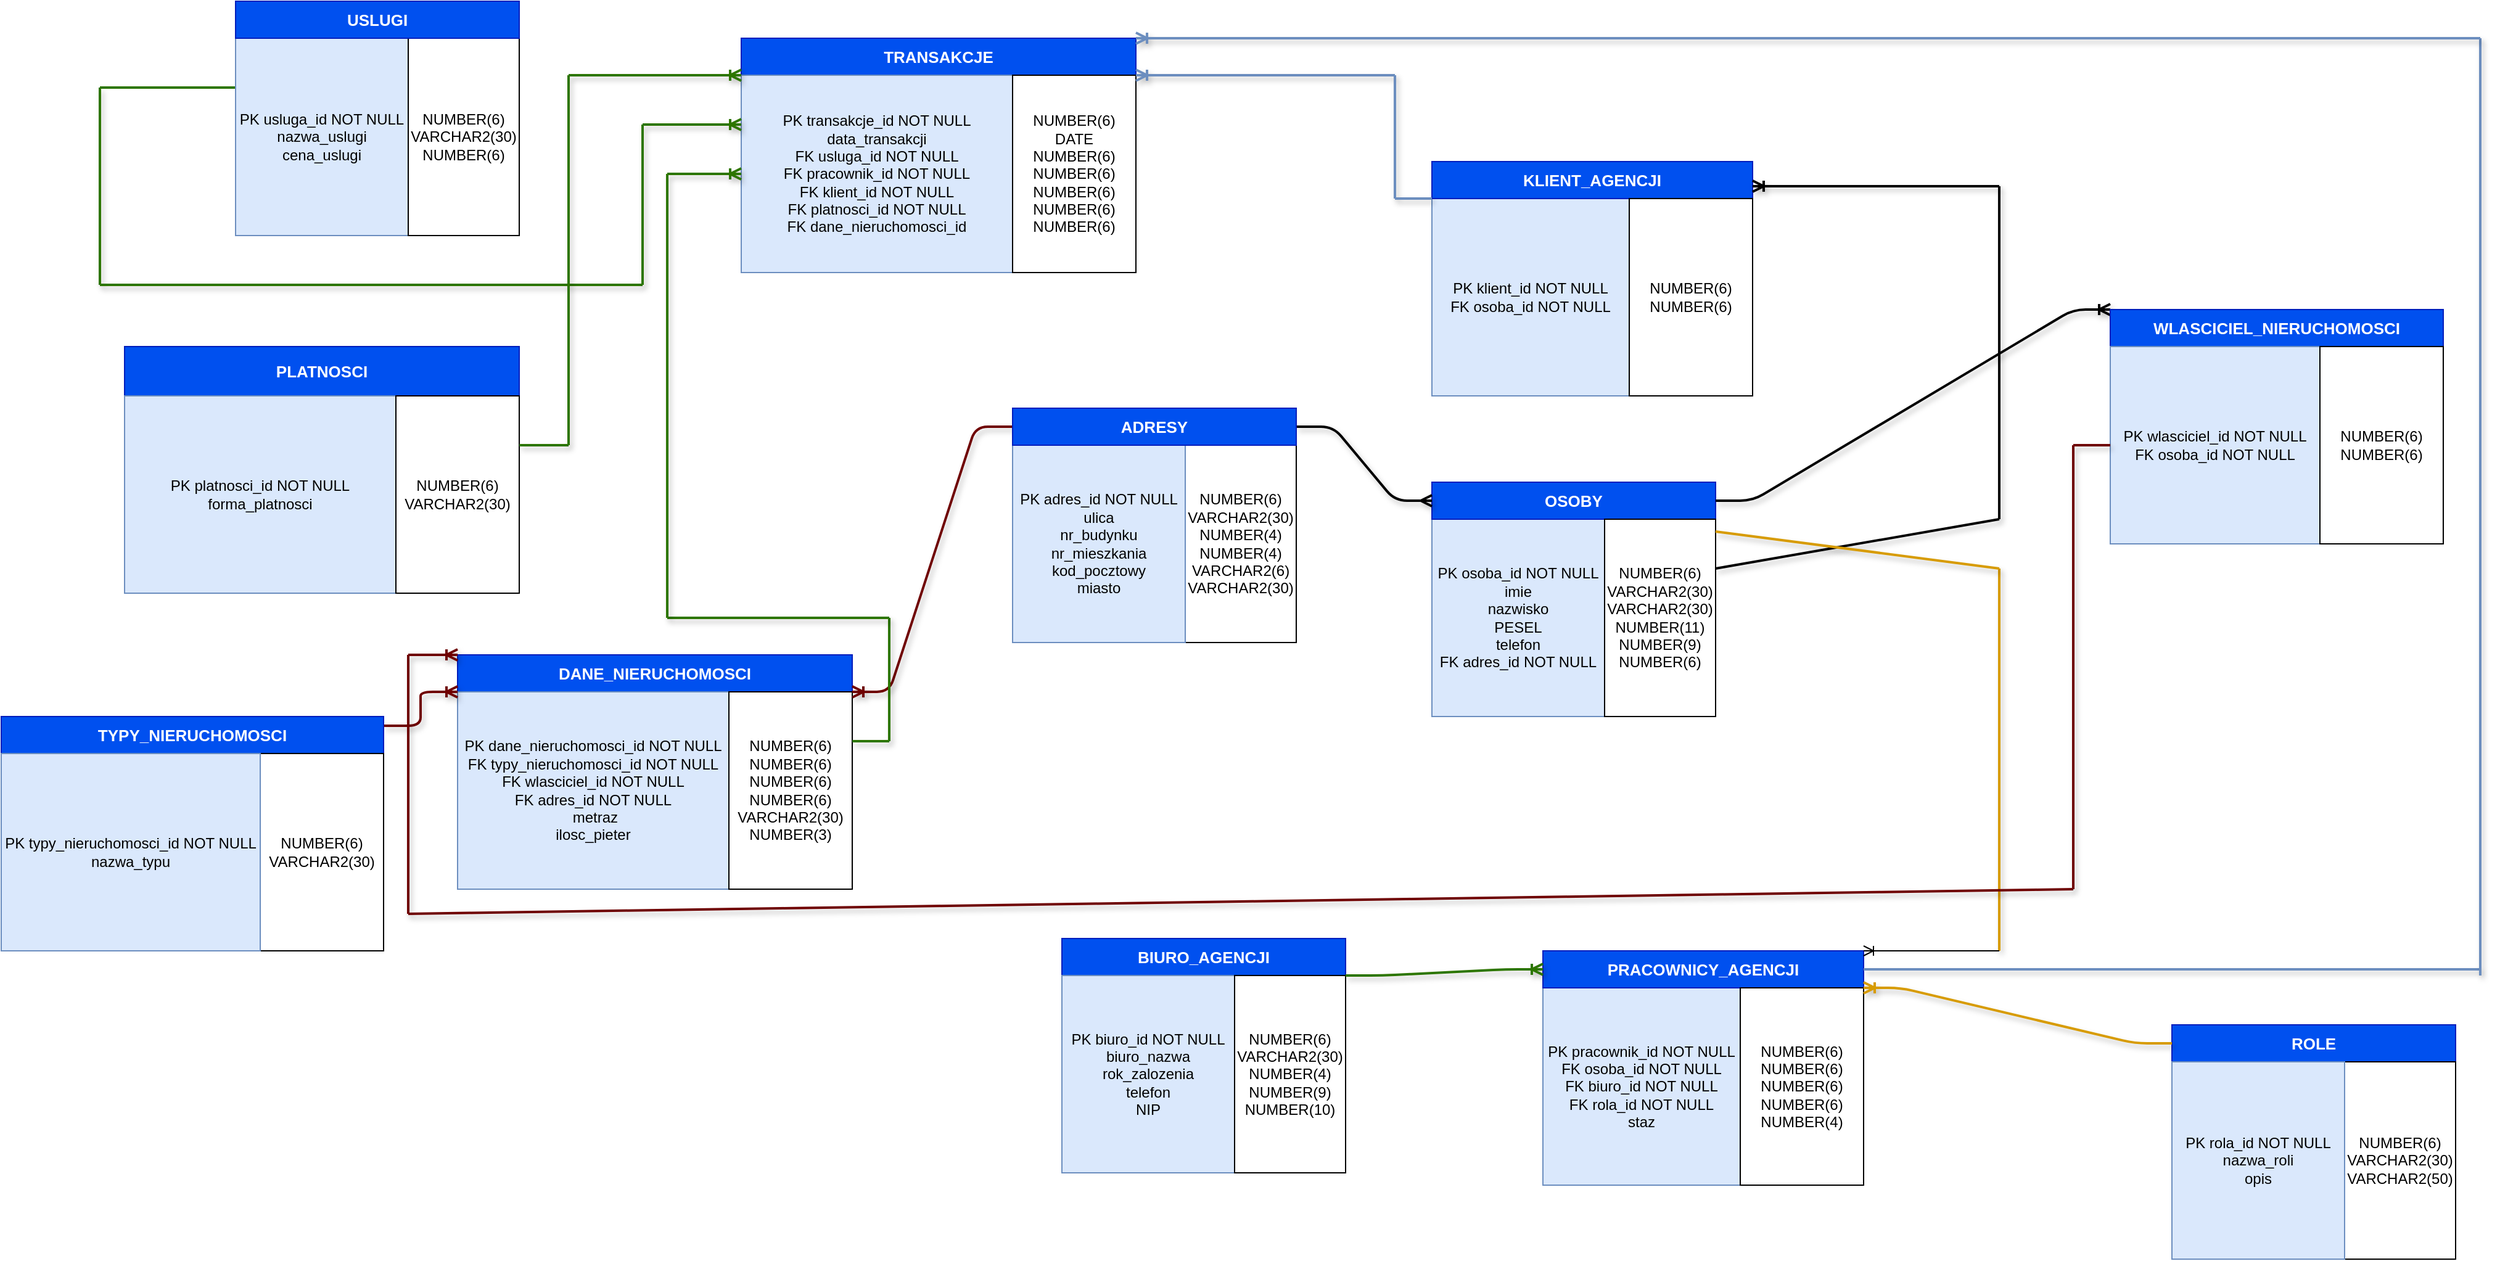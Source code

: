 <mxfile version="16.4.3" type="device"><diagram id="x3S8lb5ky8qLZGliVBQX" name="Page-1"><mxGraphModel dx="2194" dy="1134" grid="1" gridSize="10" guides="1" tooltips="1" connect="1" arrows="1" fold="1" page="1" pageScale="1" pageWidth="3300" pageHeight="4681" math="0" shadow="0"><root><mxCell id="0"/><mxCell id="1" parent="0"/><mxCell id="7Z5FyoVre9WC-14nDGA9-3" value="" style="group" parent="1" vertex="1" connectable="0"><mxGeometry x="1280" y="460" width="230" height="190" as="geometry"/></mxCell><mxCell id="DuKHvbXo3TppNZbiKY4A-8" value="PK osoba_id NOT NULL&lt;br&gt;imie&lt;br&gt;nazwisko&lt;br&gt;PESEL&lt;br&gt;telefon&lt;br&gt;FK adres_id NOT NULL" style="rounded=0;whiteSpace=wrap;html=1;fillColor=#dae8fc;strokeColor=#6c8ebf;" parent="7Z5FyoVre9WC-14nDGA9-3" vertex="1"><mxGeometry y="30" width="140" height="160" as="geometry"/></mxCell><mxCell id="DuKHvbXo3TppNZbiKY4A-10" value="OSOBY" style="rounded=0;whiteSpace=wrap;html=1;fillColor=#0050ef;strokeColor=#001DBC;fontStyle=1;fontSize=13;fontColor=#ffffff;" parent="7Z5FyoVre9WC-14nDGA9-3" vertex="1"><mxGeometry width="230" height="30" as="geometry"/></mxCell><mxCell id="DuKHvbXo3TppNZbiKY4A-11" value="NUMBER(6)&lt;br&gt;VARCHAR2(30)&lt;br&gt;VARCHAR2(30)&lt;br&gt;NUMBER(11)&lt;br&gt;NUMBER(9)&lt;br&gt;NUMBER(6)" style="rounded=0;whiteSpace=wrap;html=1;" parent="7Z5FyoVre9WC-14nDGA9-3" vertex="1"><mxGeometry x="140" y="30" width="90" height="160" as="geometry"/></mxCell><mxCell id="7Z5FyoVre9WC-14nDGA9-5" value="" style="group" parent="1" vertex="1" connectable="0"><mxGeometry x="980" y="830" width="230" height="190" as="geometry"/></mxCell><mxCell id="DuKHvbXo3TppNZbiKY4A-1" value="BIURO_AGENCJI" style="rounded=0;whiteSpace=wrap;html=1;fillColor=#0050ef;strokeColor=#001DBC;fontStyle=1;fontSize=13;fontColor=#ffffff;" parent="7Z5FyoVre9WC-14nDGA9-5" vertex="1"><mxGeometry width="230" height="30" as="geometry"/></mxCell><mxCell id="DuKHvbXo3TppNZbiKY4A-2" value="PK biuro_id NOT NULL&lt;br&gt;biuro_nazwa&lt;br&gt;rok_zalozenia&lt;br&gt;telefon&lt;br&gt;NIP" style="rounded=0;whiteSpace=wrap;html=1;fillColor=#dae8fc;strokeColor=#6c8ebf;" parent="7Z5FyoVre9WC-14nDGA9-5" vertex="1"><mxGeometry y="30" width="140" height="160" as="geometry"/></mxCell><mxCell id="DuKHvbXo3TppNZbiKY4A-3" value="NUMBER(6)&lt;br&gt;VARCHAR2(30)&lt;br&gt;NUMBER(4)&lt;br&gt;NUMBER(9)&lt;br&gt;NUMBER(10)" style="rounded=0;whiteSpace=wrap;html=1;" parent="7Z5FyoVre9WC-14nDGA9-5" vertex="1"><mxGeometry x="140" y="30" width="90" height="160" as="geometry"/></mxCell><mxCell id="7Z5FyoVre9WC-14nDGA9-6" value="" style="group" parent="1" vertex="1" connectable="0"><mxGeometry x="1370" y="840" width="260" height="190" as="geometry"/></mxCell><mxCell id="DuKHvbXo3TppNZbiKY4A-15" value="PK pracownik_id NOT NULL&lt;br&gt;FK osoba_id NOT NULL&lt;br&gt;FK biuro_id NOT NULL&lt;br&gt;FK rola_id NOT NULL&lt;br&gt;staz" style="rounded=0;whiteSpace=wrap;html=1;fillColor=#dae8fc;strokeColor=#6c8ebf;" parent="7Z5FyoVre9WC-14nDGA9-6" vertex="1"><mxGeometry y="30" width="160" height="160" as="geometry"/></mxCell><mxCell id="DuKHvbXo3TppNZbiKY4A-16" value="PRACOWNICY_AGENCJI" style="rounded=0;whiteSpace=wrap;html=1;fillColor=#0050ef;strokeColor=#001DBC;fontStyle=1;fontSize=13;fontColor=#ffffff;" parent="7Z5FyoVre9WC-14nDGA9-6" vertex="1"><mxGeometry width="260" height="30" as="geometry"/></mxCell><mxCell id="DuKHvbXo3TppNZbiKY4A-17" value="NUMBER(6)&lt;br&gt;NUMBER(6)&lt;br&gt;NUMBER(6)&lt;br&gt;NUMBER(6)&lt;br&gt;NUMBER(4)" style="rounded=0;whiteSpace=wrap;html=1;" parent="7Z5FyoVre9WC-14nDGA9-6" vertex="1"><mxGeometry x="160" y="30" width="100" height="160" as="geometry"/></mxCell><mxCell id="7Z5FyoVre9WC-14nDGA9-7" value="" style="group" parent="1" vertex="1" connectable="0"><mxGeometry x="1880" y="900" width="230" height="190" as="geometry"/></mxCell><mxCell id="DuKHvbXo3TppNZbiKY4A-12" value="ROLE" style="rounded=0;whiteSpace=wrap;html=1;fillColor=#0050ef;strokeColor=#001DBC;fontStyle=1;fontSize=13;fontColor=#ffffff;" parent="7Z5FyoVre9WC-14nDGA9-7" vertex="1"><mxGeometry width="230" height="30" as="geometry"/></mxCell><mxCell id="DuKHvbXo3TppNZbiKY4A-13" value="NUMBER(6)&lt;br&gt;VARCHAR2(30)&lt;br&gt;VARCHAR2(50)" style="rounded=0;whiteSpace=wrap;html=1;" parent="7Z5FyoVre9WC-14nDGA9-7" vertex="1"><mxGeometry x="140" y="30" width="90" height="160" as="geometry"/></mxCell><mxCell id="DuKHvbXo3TppNZbiKY4A-14" value="PK rola_id NOT NULL&lt;br&gt;nazwa_roli&lt;br&gt;opis" style="rounded=0;whiteSpace=wrap;html=1;fillColor=#dae8fc;strokeColor=#6c8ebf;" parent="7Z5FyoVre9WC-14nDGA9-7" vertex="1"><mxGeometry y="30" width="140" height="160" as="geometry"/></mxCell><mxCell id="7Z5FyoVre9WC-14nDGA9-8" value="" style="group" parent="1" vertex="1" connectable="0"><mxGeometry x="490" y="600" width="320" height="190" as="geometry"/></mxCell><mxCell id="DuKHvbXo3TppNZbiKY4A-33" value="DANE_NIERUCHOMOSCI" style="rounded=0;whiteSpace=wrap;html=1;fillColor=#0050ef;strokeColor=#001DBC;fontStyle=1;fontSize=13;fontColor=#ffffff;" parent="7Z5FyoVre9WC-14nDGA9-8" vertex="1"><mxGeometry width="320" height="30" as="geometry"/></mxCell><mxCell id="DuKHvbXo3TppNZbiKY4A-34" value="PK dane_nieruchomosci_id NOT NULL&lt;br&gt;FK typy_nieruchomosci_id NOT NULL&lt;br&gt;FK wlasciciel_id NOT NULL&lt;br&gt;FK adres_id NOT NULL&lt;br&gt;&amp;nbsp;metraz&lt;br&gt;ilosc_pieter" style="rounded=0;whiteSpace=wrap;html=1;fillColor=#dae8fc;strokeColor=#6c8ebf;" parent="7Z5FyoVre9WC-14nDGA9-8" vertex="1"><mxGeometry y="30" width="220" height="160" as="geometry"/></mxCell><mxCell id="DuKHvbXo3TppNZbiKY4A-35" value="NUMBER(6)&lt;br&gt;NUMBER(6)&lt;br&gt;NUMBER(6)&lt;br&gt;NUMBER(6)&lt;br&gt;VARCHAR2(30)&lt;br&gt;NUMBER(3)" style="rounded=0;whiteSpace=wrap;html=1;" parent="7Z5FyoVre9WC-14nDGA9-8" vertex="1"><mxGeometry x="220" y="30" width="100" height="160" as="geometry"/></mxCell><mxCell id="7Z5FyoVre9WC-14nDGA9-11" value="" style="group" parent="1" vertex="1" connectable="0"><mxGeometry x="1280" y="200" width="260" height="190" as="geometry"/></mxCell><mxCell id="DuKHvbXo3TppNZbiKY4A-30" value="PK klient_id NOT NULL&lt;br&gt;FK osoba_id NOT NULL" style="rounded=0;whiteSpace=wrap;html=1;fillColor=#dae8fc;strokeColor=#6c8ebf;container=0;" parent="7Z5FyoVre9WC-14nDGA9-11" vertex="1"><mxGeometry y="30" width="160" height="160" as="geometry"/></mxCell><mxCell id="DuKHvbXo3TppNZbiKY4A-31" value="KLIENT_AGENCJI" style="rounded=0;whiteSpace=wrap;html=1;fillColor=#0050ef;strokeColor=#001DBC;fontStyle=1;fontSize=13;fontColor=#ffffff;container=0;" parent="7Z5FyoVre9WC-14nDGA9-11" vertex="1"><mxGeometry width="260" height="30" as="geometry"/></mxCell><mxCell id="DuKHvbXo3TppNZbiKY4A-32" value="NUMBER(6)&lt;br&gt;NUMBER(6)" style="rounded=0;whiteSpace=wrap;html=1;container=0;" parent="7Z5FyoVre9WC-14nDGA9-11" vertex="1"><mxGeometry x="160" y="30" width="100" height="160" as="geometry"/></mxCell><mxCell id="G_Sf73F0wzUnXu7Jy9YK-15" value="" style="group" vertex="1" connectable="0" parent="7Z5FyoVre9WC-14nDGA9-11"><mxGeometry width="260" height="190" as="geometry"/></mxCell><mxCell id="G_Sf73F0wzUnXu7Jy9YK-16" value="PK klient_id NOT NULL&lt;br&gt;FK osoba_id NOT NULL" style="rounded=0;whiteSpace=wrap;html=1;fillColor=#dae8fc;strokeColor=#6c8ebf;container=0;" vertex="1" parent="G_Sf73F0wzUnXu7Jy9YK-15"><mxGeometry y="30" width="160" height="160" as="geometry"/></mxCell><mxCell id="G_Sf73F0wzUnXu7Jy9YK-17" value="KLIENT_AGENCJI" style="rounded=0;whiteSpace=wrap;html=1;fillColor=#0050ef;strokeColor=#001DBC;fontStyle=1;fontSize=13;fontColor=#ffffff;container=0;" vertex="1" parent="G_Sf73F0wzUnXu7Jy9YK-15"><mxGeometry width="260" height="30" as="geometry"/></mxCell><mxCell id="G_Sf73F0wzUnXu7Jy9YK-18" value="NUMBER(6)&lt;br&gt;NUMBER(6)" style="rounded=0;whiteSpace=wrap;html=1;container=0;" vertex="1" parent="G_Sf73F0wzUnXu7Jy9YK-15"><mxGeometry x="160" y="30" width="100" height="160" as="geometry"/></mxCell><mxCell id="7Z5FyoVre9WC-14nDGA9-12" value="" style="group" parent="1" vertex="1" connectable="0"><mxGeometry x="220" y="360" width="320" height="190" as="geometry"/></mxCell><mxCell id="DuKHvbXo3TppNZbiKY4A-21" value="PLATNOSCI" style="rounded=0;whiteSpace=wrap;html=1;fillColor=#0050ef;strokeColor=#001DBC;fontStyle=1;fontSize=13;fontColor=#ffffff;" parent="7Z5FyoVre9WC-14nDGA9-12" vertex="1"><mxGeometry y="-10" width="320" height="40" as="geometry"/></mxCell><mxCell id="DuKHvbXo3TppNZbiKY4A-22" value="PK platnosci_id NOT NULL&lt;br&gt;forma_platnosci" style="rounded=0;whiteSpace=wrap;html=1;fillColor=#dae8fc;strokeColor=#6c8ebf;" parent="7Z5FyoVre9WC-14nDGA9-12" vertex="1"><mxGeometry y="30" width="220" height="160" as="geometry"/></mxCell><mxCell id="DuKHvbXo3TppNZbiKY4A-23" value="NUMBER(6)&lt;br&gt;VARCHAR2(30)" style="rounded=0;whiteSpace=wrap;html=1;" parent="7Z5FyoVre9WC-14nDGA9-12" vertex="1"><mxGeometry x="220" y="30" width="100" height="160" as="geometry"/></mxCell><mxCell id="7Z5FyoVre9WC-14nDGA9-13" value="" style="group" parent="1" vertex="1" connectable="0"><mxGeometry x="720" y="100" width="320" height="190" as="geometry"/></mxCell><mxCell id="DuKHvbXo3TppNZbiKY4A-36" value="TRANSAKCJE" style="rounded=0;whiteSpace=wrap;html=1;fillColor=#0050ef;strokeColor=#001DBC;fontSize=13;fontStyle=1;fontColor=#ffffff;" parent="7Z5FyoVre9WC-14nDGA9-13" vertex="1"><mxGeometry width="320" height="30" as="geometry"/></mxCell><mxCell id="DuKHvbXo3TppNZbiKY4A-37" value="PK transakcje_id NOT NULL&lt;br&gt;data_transakcji&lt;br&gt;FK usluga_id NOT NULL&lt;br&gt;FK pracownik_id NOT NULL&lt;br&gt;FK klient_id NOT NULL&lt;br&gt;FK platnosci_id NOT NULL&lt;br&gt;FK dane_nieruchomosci_id" style="rounded=0;whiteSpace=wrap;html=1;fillColor=#dae8fc;strokeColor=#6c8ebf;" parent="7Z5FyoVre9WC-14nDGA9-13" vertex="1"><mxGeometry y="30" width="220" height="160" as="geometry"/></mxCell><mxCell id="DuKHvbXo3TppNZbiKY4A-38" value="NUMBER(6)&lt;br&gt;DATE&lt;br&gt;NUMBER(6)&lt;br&gt;NUMBER(6)&lt;br&gt;NUMBER(6)&lt;br&gt;NUMBER(6)&lt;br&gt;NUMBER(6)" style="rounded=0;whiteSpace=wrap;html=1;" parent="7Z5FyoVre9WC-14nDGA9-13" vertex="1"><mxGeometry x="220" y="30" width="100" height="160" as="geometry"/></mxCell><mxCell id="7Z5FyoVre9WC-14nDGA9-17" value="" style="edgeStyle=entityRelationEdgeStyle;fontSize=12;html=1;endArrow=ERmany;rounded=1;strokeColor=default;targetPerimeterSpacing=0;jumpSize=9;shadow=1;strokeWidth=2;" parent="1" source="DuKHvbXo3TppNZbiKY4A-6" target="DuKHvbXo3TppNZbiKY4A-10" edge="1"><mxGeometry width="100" height="100" relative="1" as="geometry"><mxPoint x="750" y="980" as="sourcePoint"/><mxPoint x="850" y="880" as="targetPoint"/></mxGeometry></mxCell><mxCell id="7Z5FyoVre9WC-14nDGA9-18" value="" style="edgeStyle=entityRelationEdgeStyle;fontSize=12;html=1;endArrow=ERoneToMany;rounded=1;exitX=0;exitY=0.5;exitDx=0;exitDy=0;entryX=1;entryY=0;entryDx=0;entryDy=0;strokeColor=#6F0000;targetPerimeterSpacing=0;jumpSize=9;shadow=1;strokeWidth=2;fillColor=#a20025;" parent="1" source="DuKHvbXo3TppNZbiKY4A-6" target="DuKHvbXo3TppNZbiKY4A-35" edge="1"><mxGeometry width="100" height="100" relative="1" as="geometry"><mxPoint x="750" y="980" as="sourcePoint"/><mxPoint x="850" y="880" as="targetPoint"/></mxGeometry></mxCell><mxCell id="7Z5FyoVre9WC-14nDGA9-20" value="" style="edgeStyle=entityRelationEdgeStyle;fontSize=12;html=1;endArrow=ERoneToMany;rounded=1;entryX=1;entryY=1;entryDx=0;entryDy=0;strokeColor=#d79b00;targetPerimeterSpacing=0;jumpSize=9;shadow=1;strokeWidth=2;fillColor=#ffcd28;gradientColor=#ffa500;" parent="1" source="DuKHvbXo3TppNZbiKY4A-12" target="DuKHvbXo3TppNZbiKY4A-16" edge="1"><mxGeometry width="100" height="100" relative="1" as="geometry"><mxPoint x="1630" y="1220" as="sourcePoint"/><mxPoint x="850" y="880" as="targetPoint"/></mxGeometry></mxCell><mxCell id="7Z5FyoVre9WC-14nDGA9-22" value="" style="edgeStyle=entityRelationEdgeStyle;fontSize=12;html=1;endArrow=ERoneToMany;rounded=1;exitX=1;exitY=0.25;exitDx=0;exitDy=0;entryX=0;entryY=0;entryDx=0;entryDy=0;entryPerimeter=0;strokeColor=#6F0000;targetPerimeterSpacing=0;jumpSize=9;shadow=1;strokeWidth=2;fillColor=#a20025;" parent="1" source="DuKHvbXo3TppNZbiKY4A-24" target="DuKHvbXo3TppNZbiKY4A-34" edge="1"><mxGeometry width="100" height="100" relative="1" as="geometry"><mxPoint x="750" y="980" as="sourcePoint"/><mxPoint x="850" y="880" as="targetPoint"/></mxGeometry></mxCell><mxCell id="7Z5FyoVre9WC-14nDGA9-32" value="" style="edgeStyle=entityRelationEdgeStyle;fontSize=12;html=1;endArrow=ERoneToMany;rounded=1;entryX=0;entryY=0;entryDx=0;entryDy=0;strokeColor=default;targetPerimeterSpacing=0;jumpSize=9;shadow=1;strokeWidth=2;" parent="1" source="DuKHvbXo3TppNZbiKY4A-10" target="DuKHvbXo3TppNZbiKY4A-27" edge="1"><mxGeometry width="100" height="100" relative="1" as="geometry"><mxPoint x="950" y="780" as="sourcePoint"/><mxPoint x="1050" y="680" as="targetPoint"/></mxGeometry></mxCell><mxCell id="7Z5FyoVre9WC-14nDGA9-33" value="" style="edgeStyle=entityRelationEdgeStyle;fontSize=12;html=1;endArrow=ERoneToMany;rounded=1;exitX=1;exitY=1;exitDx=0;exitDy=0;strokeColor=#2D7600;targetPerimeterSpacing=0;jumpSize=9;shadow=1;strokeWidth=2;fillColor=#60a917;" parent="1" source="DuKHvbXo3TppNZbiKY4A-1" target="DuKHvbXo3TppNZbiKY4A-16" edge="1"><mxGeometry width="100" height="100" relative="1" as="geometry"><mxPoint x="950" y="580" as="sourcePoint"/><mxPoint x="1050" y="480" as="targetPoint"/></mxGeometry></mxCell><mxCell id="7Z5FyoVre9WC-14nDGA9-41" value="" style="endArrow=none;html=1;rounded=1;exitX=1;exitY=0.5;exitDx=0;exitDy=0;strokeColor=#6c8ebf;targetPerimeterSpacing=0;jumpSize=9;shadow=1;strokeWidth=2;fillColor=#dae8fc;gradientColor=#7ea6e0;" parent="1" source="DuKHvbXo3TppNZbiKY4A-16" edge="1"><mxGeometry relative="1" as="geometry"><mxPoint x="1810" y="855" as="sourcePoint"/><mxPoint x="2130" y="855" as="targetPoint"/></mxGeometry></mxCell><mxCell id="7Z5FyoVre9WC-14nDGA9-42" value="" style="endArrow=none;html=1;rounded=1;strokeColor=#6c8ebf;targetPerimeterSpacing=0;jumpSize=9;shadow=1;strokeWidth=2;fillColor=#dae8fc;gradientColor=#7ea6e0;" parent="1" edge="1"><mxGeometry relative="1" as="geometry"><mxPoint x="2130" y="860" as="sourcePoint"/><mxPoint x="2130" y="100" as="targetPoint"/></mxGeometry></mxCell><mxCell id="7Z5FyoVre9WC-14nDGA9-43" value="" style="endArrow=ERoneToMany;html=1;rounded=1;entryX=1;entryY=0;entryDx=0;entryDy=0;startArrow=none;startFill=0;endFill=0;entryPerimeter=0;strokeColor=#6c8ebf;targetPerimeterSpacing=0;jumpSize=9;shadow=1;strokeWidth=2;fillColor=#dae8fc;gradientColor=#7ea6e0;" parent="1" target="DuKHvbXo3TppNZbiKY4A-36" edge="1"><mxGeometry relative="1" as="geometry"><mxPoint x="2130" y="100" as="sourcePoint"/><mxPoint x="1540" y="730" as="targetPoint"/></mxGeometry></mxCell><mxCell id="7Z5FyoVre9WC-14nDGA9-45" value="" style="endArrow=none;html=1;rounded=1;strokeColor=default;targetPerimeterSpacing=0;jumpSize=9;shadow=1;strokeWidth=2;" parent="1" edge="1"><mxGeometry relative="1" as="geometry"><mxPoint x="1740" y="490" as="sourcePoint"/><mxPoint x="1740" y="220" as="targetPoint"/></mxGeometry></mxCell><mxCell id="7Z5FyoVre9WC-14nDGA9-46" value="" style="endArrow=ERoneToMany;html=1;rounded=1;endFill=0;strokeColor=default;targetPerimeterSpacing=0;jumpSize=9;shadow=1;strokeWidth=2;" parent="1" edge="1"><mxGeometry relative="1" as="geometry"><mxPoint x="1740" y="220" as="sourcePoint"/><mxPoint x="1540" y="220" as="targetPoint"/></mxGeometry></mxCell><mxCell id="7Z5FyoVre9WC-14nDGA9-63" value="" style="endArrow=none;html=1;rounded=0;exitX=0;exitY=0.25;exitDx=0;exitDy=0;strokeWidth=2;fillColor=#60a917;strokeColor=#2D7600;" parent="1" source="DuKHvbXo3TppNZbiKY4A-20" edge="1"><mxGeometry relative="1" as="geometry"><mxPoint x="810" y="530" as="sourcePoint"/><mxPoint x="200" y="140" as="targetPoint"/></mxGeometry></mxCell><mxCell id="7Z5FyoVre9WC-14nDGA9-64" value="" style="endArrow=none;html=1;rounded=1;strokeColor=#2D7600;targetPerimeterSpacing=0;jumpSize=9;shadow=1;strokeWidth=2;fillColor=#60a917;" parent="1" edge="1"><mxGeometry relative="1" as="geometry"><mxPoint x="200" y="140" as="sourcePoint"/><mxPoint x="200" y="300" as="targetPoint"/></mxGeometry></mxCell><mxCell id="7Z5FyoVre9WC-14nDGA9-65" value="" style="endArrow=ERoneToMany;html=1;rounded=1;endFill=0;targetPerimeterSpacing=0;jumpSize=9;shadow=1;strokeWidth=2;fillColor=#60a917;strokeColor=#2D7600;entryX=0;entryY=0.25;entryDx=0;entryDy=0;" parent="1" edge="1" target="DuKHvbXo3TppNZbiKY4A-37"><mxGeometry relative="1" as="geometry"><mxPoint x="640" y="170" as="sourcePoint"/><mxPoint x="640" y="290" as="targetPoint"/></mxGeometry></mxCell><mxCell id="7Z5FyoVre9WC-14nDGA9-73" value="" style="endArrow=none;html=1;rounded=1;strokeColor=#d79b00;targetPerimeterSpacing=0;jumpSize=9;shadow=1;strokeWidth=2;fillColor=#ffcd28;gradientColor=#ffa500;" parent="1" edge="1"><mxGeometry relative="1" as="geometry"><mxPoint x="1740" y="530" as="sourcePoint"/><mxPoint x="1740" y="840" as="targetPoint"/></mxGeometry></mxCell><mxCell id="7Z5FyoVre9WC-14nDGA9-74" value="" style="endArrow=none;html=1;rounded=0;exitX=1;exitY=0;exitDx=0;exitDy=0;endFill=0;startArrow=ERoneToMany;startFill=0;" parent="1" source="DuKHvbXo3TppNZbiKY4A-16" edge="1"><mxGeometry relative="1" as="geometry"><mxPoint x="1400" y="730" as="sourcePoint"/><mxPoint x="1740" y="840" as="targetPoint"/></mxGeometry></mxCell><mxCell id="7Z5FyoVre9WC-14nDGA9-77" value="" style="endArrow=ERoneToMany;html=1;rounded=1;entryX=1;entryY=1;entryDx=0;entryDy=0;endFill=0;strokeColor=#6c8ebf;targetPerimeterSpacing=0;jumpSize=9;shadow=1;strokeWidth=2;fillColor=#dae8fc;gradientColor=#7ea6e0;" parent="1" target="DuKHvbXo3TppNZbiKY4A-36" edge="1"><mxGeometry relative="1" as="geometry"><mxPoint x="1250" y="130" as="sourcePoint"/><mxPoint x="1530" y="530" as="targetPoint"/></mxGeometry></mxCell><mxCell id="7Z5FyoVre9WC-14nDGA9-81" value="" style="endArrow=none;html=1;rounded=1;strokeColor=#6F0000;targetPerimeterSpacing=0;jumpSize=9;shadow=1;strokeWidth=2;fillColor=#a20025;" parent="1" edge="1"><mxGeometry relative="1" as="geometry"><mxPoint x="450" y="810" as="sourcePoint"/><mxPoint x="450" y="600" as="targetPoint"/></mxGeometry></mxCell><mxCell id="7Z5FyoVre9WC-14nDGA9-83" value="" style="endArrow=ERoneToMany;html=1;rounded=1;entryX=0;entryY=0;entryDx=0;entryDy=0;endFill=0;strokeColor=#6F0000;targetPerimeterSpacing=0;jumpSize=9;shadow=1;strokeWidth=2;fillColor=#a20025;" parent="1" target="DuKHvbXo3TppNZbiKY4A-33" edge="1"><mxGeometry relative="1" as="geometry"><mxPoint x="450" y="600" as="sourcePoint"/><mxPoint x="1170" y="530" as="targetPoint"/></mxGeometry></mxCell><mxCell id="hESz-SWJn3DebIj4tfWo-1" value="" style="endArrow=none;html=1;rounded=1;strokeColor=#2D7600;targetPerimeterSpacing=0;jumpSize=9;shadow=1;strokeWidth=2;fillColor=#60a917;" parent="1" edge="1"><mxGeometry relative="1" as="geometry"><mxPoint x="840" y="570" as="sourcePoint"/><mxPoint x="840" y="670" as="targetPoint"/></mxGeometry></mxCell><mxCell id="hESz-SWJn3DebIj4tfWo-2" value="" style="endArrow=none;html=1;rounded=1;strokeColor=#2D7600;targetPerimeterSpacing=0;jumpSize=9;shadow=1;strokeWidth=2;fillColor=#60a917;" parent="1" edge="1"><mxGeometry relative="1" as="geometry"><mxPoint x="660" y="570" as="sourcePoint"/><mxPoint x="840" y="570" as="targetPoint"/></mxGeometry></mxCell><mxCell id="hESz-SWJn3DebIj4tfWo-4" value="" style="endArrow=ERoneToMany;html=1;rounded=1;endFill=0;targetPerimeterSpacing=0;jumpSize=9;shadow=1;strokeWidth=2;fillColor=#60a917;strokeColor=#2D7600;entryX=0;entryY=0.5;entryDx=0;entryDy=0;" parent="1" target="DuKHvbXo3TppNZbiKY4A-37" edge="1"><mxGeometry relative="1" as="geometry"><mxPoint x="660" y="210" as="sourcePoint"/><mxPoint x="620" y="210" as="targetPoint"/></mxGeometry></mxCell><mxCell id="lcIobSWoH8injiLdjVr2-1" value="" style="endArrow=none;html=1;rounded=1;shadow=1;targetPerimeterSpacing=0;strokeColor=#6c8ebf;strokeWidth=2;jumpSize=9;fillColor=#dae8fc;gradientColor=#7ea6e0;" parent="1" edge="1"><mxGeometry width="50" height="50" relative="1" as="geometry"><mxPoint x="1250" y="230" as="sourcePoint"/><mxPoint x="1250" y="130" as="targetPoint"/></mxGeometry></mxCell><mxCell id="lcIobSWoH8injiLdjVr2-2" value="" style="endArrow=none;html=1;rounded=1;shadow=1;targetPerimeterSpacing=0;strokeColor=#6c8ebf;strokeWidth=2;jumpSize=9;entryX=0;entryY=1;entryDx=0;entryDy=0;fillColor=#dae8fc;gradientColor=#7ea6e0;" parent="1" target="DuKHvbXo3TppNZbiKY4A-31" edge="1"><mxGeometry width="50" height="50" relative="1" as="geometry"><mxPoint x="1250" y="230" as="sourcePoint"/><mxPoint x="1280" y="310" as="targetPoint"/><Array as="points"/></mxGeometry></mxCell><mxCell id="lcIobSWoH8injiLdjVr2-5" value="" style="endArrow=none;html=1;rounded=1;strokeColor=#6F0000;targetPerimeterSpacing=0;jumpSize=9;shadow=1;strokeWidth=2;fillColor=#a20025;" parent="1" edge="1"><mxGeometry relative="1" as="geometry"><mxPoint x="450" y="810" as="sourcePoint"/><mxPoint x="1800" y="790" as="targetPoint"/></mxGeometry></mxCell><mxCell id="DuKHvbXo3TppNZbiKY4A-27" value="WLASCICIEL_NIERUCHOMOSCI" style="rounded=0;whiteSpace=wrap;html=1;fillColor=#0050ef;strokeColor=#001DBC;fontStyle=1;fontSize=13;fontColor=#ffffff;" parent="1" vertex="1"><mxGeometry x="1830" y="320" width="270" height="30" as="geometry"/></mxCell><mxCell id="DuKHvbXo3TppNZbiKY4A-28" value="PK wlasciciel_id NOT NULL&lt;br&gt;FK osoba_id NOT NULL" style="rounded=0;whiteSpace=wrap;html=1;fillColor=#dae8fc;strokeColor=#6c8ebf;" parent="1" vertex="1"><mxGeometry x="1830" y="350" width="170" height="160" as="geometry"/></mxCell><mxCell id="DuKHvbXo3TppNZbiKY4A-29" value="NUMBER(6)&lt;br&gt;NUMBER(6)" style="rounded=0;whiteSpace=wrap;html=1;" parent="1" vertex="1"><mxGeometry x="2000" y="350" width="100" height="160" as="geometry"/></mxCell><mxCell id="G_Sf73F0wzUnXu7Jy9YK-1" value="" style="endArrow=none;html=1;rounded=1;strokeColor=#2D7600;targetPerimeterSpacing=0;jumpSize=9;shadow=1;strokeWidth=2;fillColor=#60a917;" edge="1" parent="1"><mxGeometry relative="1" as="geometry"><mxPoint x="640" y="300" as="sourcePoint"/><mxPoint x="200" y="300" as="targetPoint"/></mxGeometry></mxCell><mxCell id="G_Sf73F0wzUnXu7Jy9YK-2" value="" style="endArrow=none;html=1;rounded=1;strokeColor=#2D7600;targetPerimeterSpacing=0;jumpSize=9;shadow=1;strokeWidth=2;fillColor=#60a917;" edge="1" parent="1"><mxGeometry relative="1" as="geometry"><mxPoint x="640" y="170" as="sourcePoint"/><mxPoint x="640" y="300" as="targetPoint"/></mxGeometry></mxCell><mxCell id="G_Sf73F0wzUnXu7Jy9YK-3" value="" style="endArrow=none;html=1;rounded=1;strokeColor=#2D7600;targetPerimeterSpacing=0;jumpSize=9;shadow=1;strokeWidth=2;fillColor=#60a917;" edge="1" parent="1"><mxGeometry relative="1" as="geometry"><mxPoint x="660" y="210" as="sourcePoint"/><mxPoint x="660" y="570" as="targetPoint"/></mxGeometry></mxCell><mxCell id="DuKHvbXo3TppNZbiKY4A-20" value="PK usluga_id NOT NULL&lt;br&gt;nazwa_uslugi&lt;br&gt;cena_uslugi" style="rounded=0;whiteSpace=wrap;html=1;fillColor=#dae8fc;strokeColor=#6c8ebf;" parent="1" vertex="1"><mxGeometry x="310" y="100" width="140" height="160" as="geometry"/></mxCell><mxCell id="DuKHvbXo3TppNZbiKY4A-19" value="NUMBER(6)&lt;br&gt;VARCHAR2(30)&lt;br&gt;NUMBER(6)" style="rounded=0;whiteSpace=wrap;html=1;" parent="1" vertex="1"><mxGeometry x="450" y="100" width="90" height="160" as="geometry"/></mxCell><mxCell id="DuKHvbXo3TppNZbiKY4A-18" value="USLUGI" style="rounded=0;whiteSpace=wrap;html=1;fillColor=#0050ef;strokeColor=#001DBC;fontStyle=1;fontSize=13;fontColor=#ffffff;" parent="1" vertex="1"><mxGeometry x="310" y="70" width="230" height="30" as="geometry"/></mxCell><mxCell id="G_Sf73F0wzUnXu7Jy9YK-7" value="" style="endArrow=none;html=1;rounded=1;strokeColor=#2D7600;targetPerimeterSpacing=0;jumpSize=9;shadow=1;strokeWidth=2;fillColor=#60a917;entryX=1;entryY=0.25;entryDx=0;entryDy=0;" edge="1" parent="1" target="DuKHvbXo3TppNZbiKY4A-23"><mxGeometry relative="1" as="geometry"><mxPoint x="580" y="430" as="sourcePoint"/><mxPoint x="670" y="580" as="targetPoint"/></mxGeometry></mxCell><mxCell id="G_Sf73F0wzUnXu7Jy9YK-8" value="" style="endArrow=none;html=1;rounded=1;strokeColor=#2D7600;targetPerimeterSpacing=0;jumpSize=9;shadow=1;strokeWidth=2;fillColor=#60a917;" edge="1" parent="1"><mxGeometry relative="1" as="geometry"><mxPoint x="580" y="130" as="sourcePoint"/><mxPoint x="580" y="430" as="targetPoint"/></mxGeometry></mxCell><mxCell id="G_Sf73F0wzUnXu7Jy9YK-11" value="" style="endArrow=ERoneToMany;html=1;rounded=1;endFill=0;targetPerimeterSpacing=0;jumpSize=9;shadow=1;strokeWidth=2;fillColor=#60a917;strokeColor=#2D7600;entryX=0;entryY=0;entryDx=0;entryDy=0;" edge="1" parent="1" target="DuKHvbXo3TppNZbiKY4A-37"><mxGeometry relative="1" as="geometry"><mxPoint x="580" y="130" as="sourcePoint"/><mxPoint x="730" y="180" as="targetPoint"/></mxGeometry></mxCell><mxCell id="G_Sf73F0wzUnXu7Jy9YK-12" value="" style="endArrow=none;html=1;rounded=1;strokeColor=#2D7600;targetPerimeterSpacing=0;jumpSize=9;shadow=1;strokeWidth=2;fillColor=#60a917;exitX=1;exitY=0.25;exitDx=0;exitDy=0;" edge="1" parent="1" source="DuKHvbXo3TppNZbiKY4A-35"><mxGeometry relative="1" as="geometry"><mxPoint x="840" y="610" as="sourcePoint"/><mxPoint x="840" y="670" as="targetPoint"/></mxGeometry></mxCell><mxCell id="DuKHvbXo3TppNZbiKY4A-24" value="TYPY_NIERUCHOMOSCI" style="rounded=0;whiteSpace=wrap;html=1;fillColor=#0050ef;strokeColor=#001DBC;fontStyle=1;fontSize=13;fontColor=#ffffff;" parent="1" vertex="1"><mxGeometry x="120" y="650" width="310" height="30" as="geometry"/></mxCell><mxCell id="DuKHvbXo3TppNZbiKY4A-26" value="NUMBER(6)&lt;br&gt;VARCHAR2(30)" style="rounded=0;whiteSpace=wrap;html=1;" parent="1" vertex="1"><mxGeometry x="330" y="680" width="100" height="160" as="geometry"/></mxCell><mxCell id="G_Sf73F0wzUnXu7Jy9YK-14" value="PK typy_nieruchomosci_id NOT NULL&lt;br&gt;nazwa_typu&lt;br&gt;" style="rounded=0;whiteSpace=wrap;html=1;fillColor=#dae8fc;strokeColor=#6c8ebf;" vertex="1" parent="1"><mxGeometry x="120" y="680" width="210" height="160" as="geometry"/></mxCell><mxCell id="DuKHvbXo3TppNZbiKY4A-5" value="NUMBER(6)&lt;br&gt;VARCHAR2(30)&lt;br&gt;NUMBER(4)&lt;br&gt;NUMBER(4)&lt;br&gt;VARCHAR2(6)&lt;br&gt;VARCHAR2(30)" style="rounded=0;whiteSpace=wrap;html=1;container=0;" parent="1" vertex="1"><mxGeometry x="1080" y="430" width="90" height="160" as="geometry"/></mxCell><mxCell id="DuKHvbXo3TppNZbiKY4A-4" value="PK adres_id NOT NULL&lt;br&gt;ulica&lt;br&gt;nr_budynku&lt;br&gt;nr_mieszkania&lt;br&gt;kod_pocztowy&lt;br&gt;miasto" style="rounded=0;whiteSpace=wrap;html=1;fillColor=#dae8fc;strokeColor=#6c8ebf;container=0;" parent="1" vertex="1"><mxGeometry x="940" y="430" width="140" height="160" as="geometry"/></mxCell><mxCell id="DuKHvbXo3TppNZbiKY4A-6" value="ADRESY" style="rounded=0;whiteSpace=wrap;html=1;fillColor=#0050ef;strokeColor=#001DBC;fontStyle=1;fontSize=13;fontColor=#ffffff;container=0;" parent="1" vertex="1"><mxGeometry x="940" y="400" width="230" height="30" as="geometry"/></mxCell><mxCell id="G_Sf73F0wzUnXu7Jy9YK-19" value="" style="endArrow=none;html=1;rounded=1;strokeColor=default;targetPerimeterSpacing=0;jumpSize=9;shadow=1;strokeWidth=2;entryX=1;entryY=0.25;entryDx=0;entryDy=0;" edge="1" parent="1" target="DuKHvbXo3TppNZbiKY4A-11"><mxGeometry relative="1" as="geometry"><mxPoint x="1740" y="490" as="sourcePoint"/><mxPoint x="1750" y="230" as="targetPoint"/></mxGeometry></mxCell><mxCell id="G_Sf73F0wzUnXu7Jy9YK-20" value="" style="endArrow=none;html=1;rounded=1;strokeColor=#6F0000;targetPerimeterSpacing=0;jumpSize=9;shadow=1;strokeWidth=2;fillColor=#a20025;" edge="1" parent="1"><mxGeometry relative="1" as="geometry"><mxPoint x="1800" y="790" as="sourcePoint"/><mxPoint x="1800" y="430" as="targetPoint"/></mxGeometry></mxCell><mxCell id="G_Sf73F0wzUnXu7Jy9YK-21" value="" style="endArrow=none;html=1;rounded=1;strokeColor=#6F0000;targetPerimeterSpacing=0;jumpSize=9;shadow=1;strokeWidth=2;fillColor=#a20025;exitX=0;exitY=0.5;exitDx=0;exitDy=0;" edge="1" parent="1" source="DuKHvbXo3TppNZbiKY4A-28"><mxGeometry relative="1" as="geometry"><mxPoint x="1810" y="800" as="sourcePoint"/><mxPoint x="1800" y="430" as="targetPoint"/></mxGeometry></mxCell><mxCell id="G_Sf73F0wzUnXu7Jy9YK-23" value="" style="endArrow=none;html=1;rounded=1;strokeColor=#d79b00;targetPerimeterSpacing=0;jumpSize=9;shadow=1;strokeWidth=2;fillColor=#ffcd28;gradientColor=#ffa500;" edge="1" parent="1"><mxGeometry relative="1" as="geometry"><mxPoint x="1510" y="500" as="sourcePoint"/><mxPoint x="1740" y="530" as="targetPoint"/></mxGeometry></mxCell></root></mxGraphModel></diagram></mxfile>